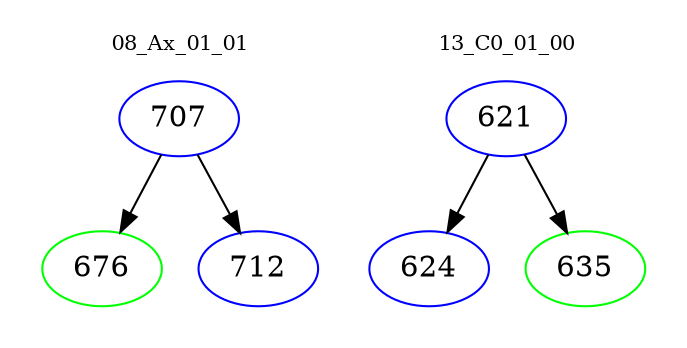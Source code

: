 digraph{
subgraph cluster_0 {
color = white
label = "08_Ax_01_01";
fontsize=10;
T0_707 [label="707", color="blue"]
T0_707 -> T0_676 [color="black"]
T0_676 [label="676", color="green"]
T0_707 -> T0_712 [color="black"]
T0_712 [label="712", color="blue"]
}
subgraph cluster_1 {
color = white
label = "13_C0_01_00";
fontsize=10;
T1_621 [label="621", color="blue"]
T1_621 -> T1_624 [color="black"]
T1_624 [label="624", color="blue"]
T1_621 -> T1_635 [color="black"]
T1_635 [label="635", color="green"]
}
}
